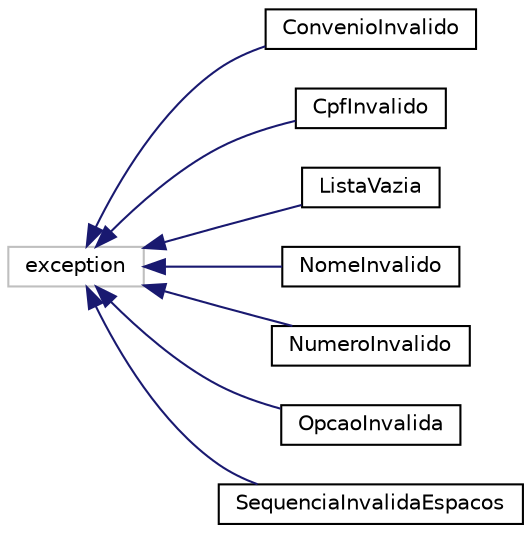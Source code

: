 digraph "Graphical Class Hierarchy"
{
 // LATEX_PDF_SIZE
  edge [fontname="Helvetica",fontsize="10",labelfontname="Helvetica",labelfontsize="10"];
  node [fontname="Helvetica",fontsize="10",shape=record];
  rankdir="LR";
  Node55 [label="exception",height=0.2,width=0.4,color="grey75", fillcolor="white", style="filled",tooltip=" "];
  Node55 -> Node0 [dir="back",color="midnightblue",fontsize="10",style="solid",fontname="Helvetica"];
  Node0 [label="ConvenioInvalido",height=0.2,width=0.4,color="black", fillcolor="white", style="filled",URL="$classConvenioInvalido.html",tooltip=" "];
  Node55 -> Node57 [dir="back",color="midnightblue",fontsize="10",style="solid",fontname="Helvetica"];
  Node57 [label="CpfInvalido",height=0.2,width=0.4,color="black", fillcolor="white", style="filled",URL="$classCpfInvalido.html",tooltip=" "];
  Node55 -> Node58 [dir="back",color="midnightblue",fontsize="10",style="solid",fontname="Helvetica"];
  Node58 [label="ListaVazia",height=0.2,width=0.4,color="black", fillcolor="white", style="filled",URL="$classListaVazia.html",tooltip=" "];
  Node55 -> Node59 [dir="back",color="midnightblue",fontsize="10",style="solid",fontname="Helvetica"];
  Node59 [label="NomeInvalido",height=0.2,width=0.4,color="black", fillcolor="white", style="filled",URL="$classNomeInvalido.html",tooltip=" "];
  Node55 -> Node60 [dir="back",color="midnightblue",fontsize="10",style="solid",fontname="Helvetica"];
  Node60 [label="NumeroInvalido",height=0.2,width=0.4,color="black", fillcolor="white", style="filled",URL="$classNumeroInvalido.html",tooltip=" "];
  Node55 -> Node61 [dir="back",color="midnightblue",fontsize="10",style="solid",fontname="Helvetica"];
  Node61 [label="OpcaoInvalida",height=0.2,width=0.4,color="black", fillcolor="white", style="filled",URL="$classOpcaoInvalida.html",tooltip=" "];
  Node55 -> Node62 [dir="back",color="midnightblue",fontsize="10",style="solid",fontname="Helvetica"];
  Node62 [label="SequenciaInvalidaEspacos",height=0.2,width=0.4,color="black", fillcolor="white", style="filled",URL="$classSequenciaInvalidaEspacos.html",tooltip=" "];
}
